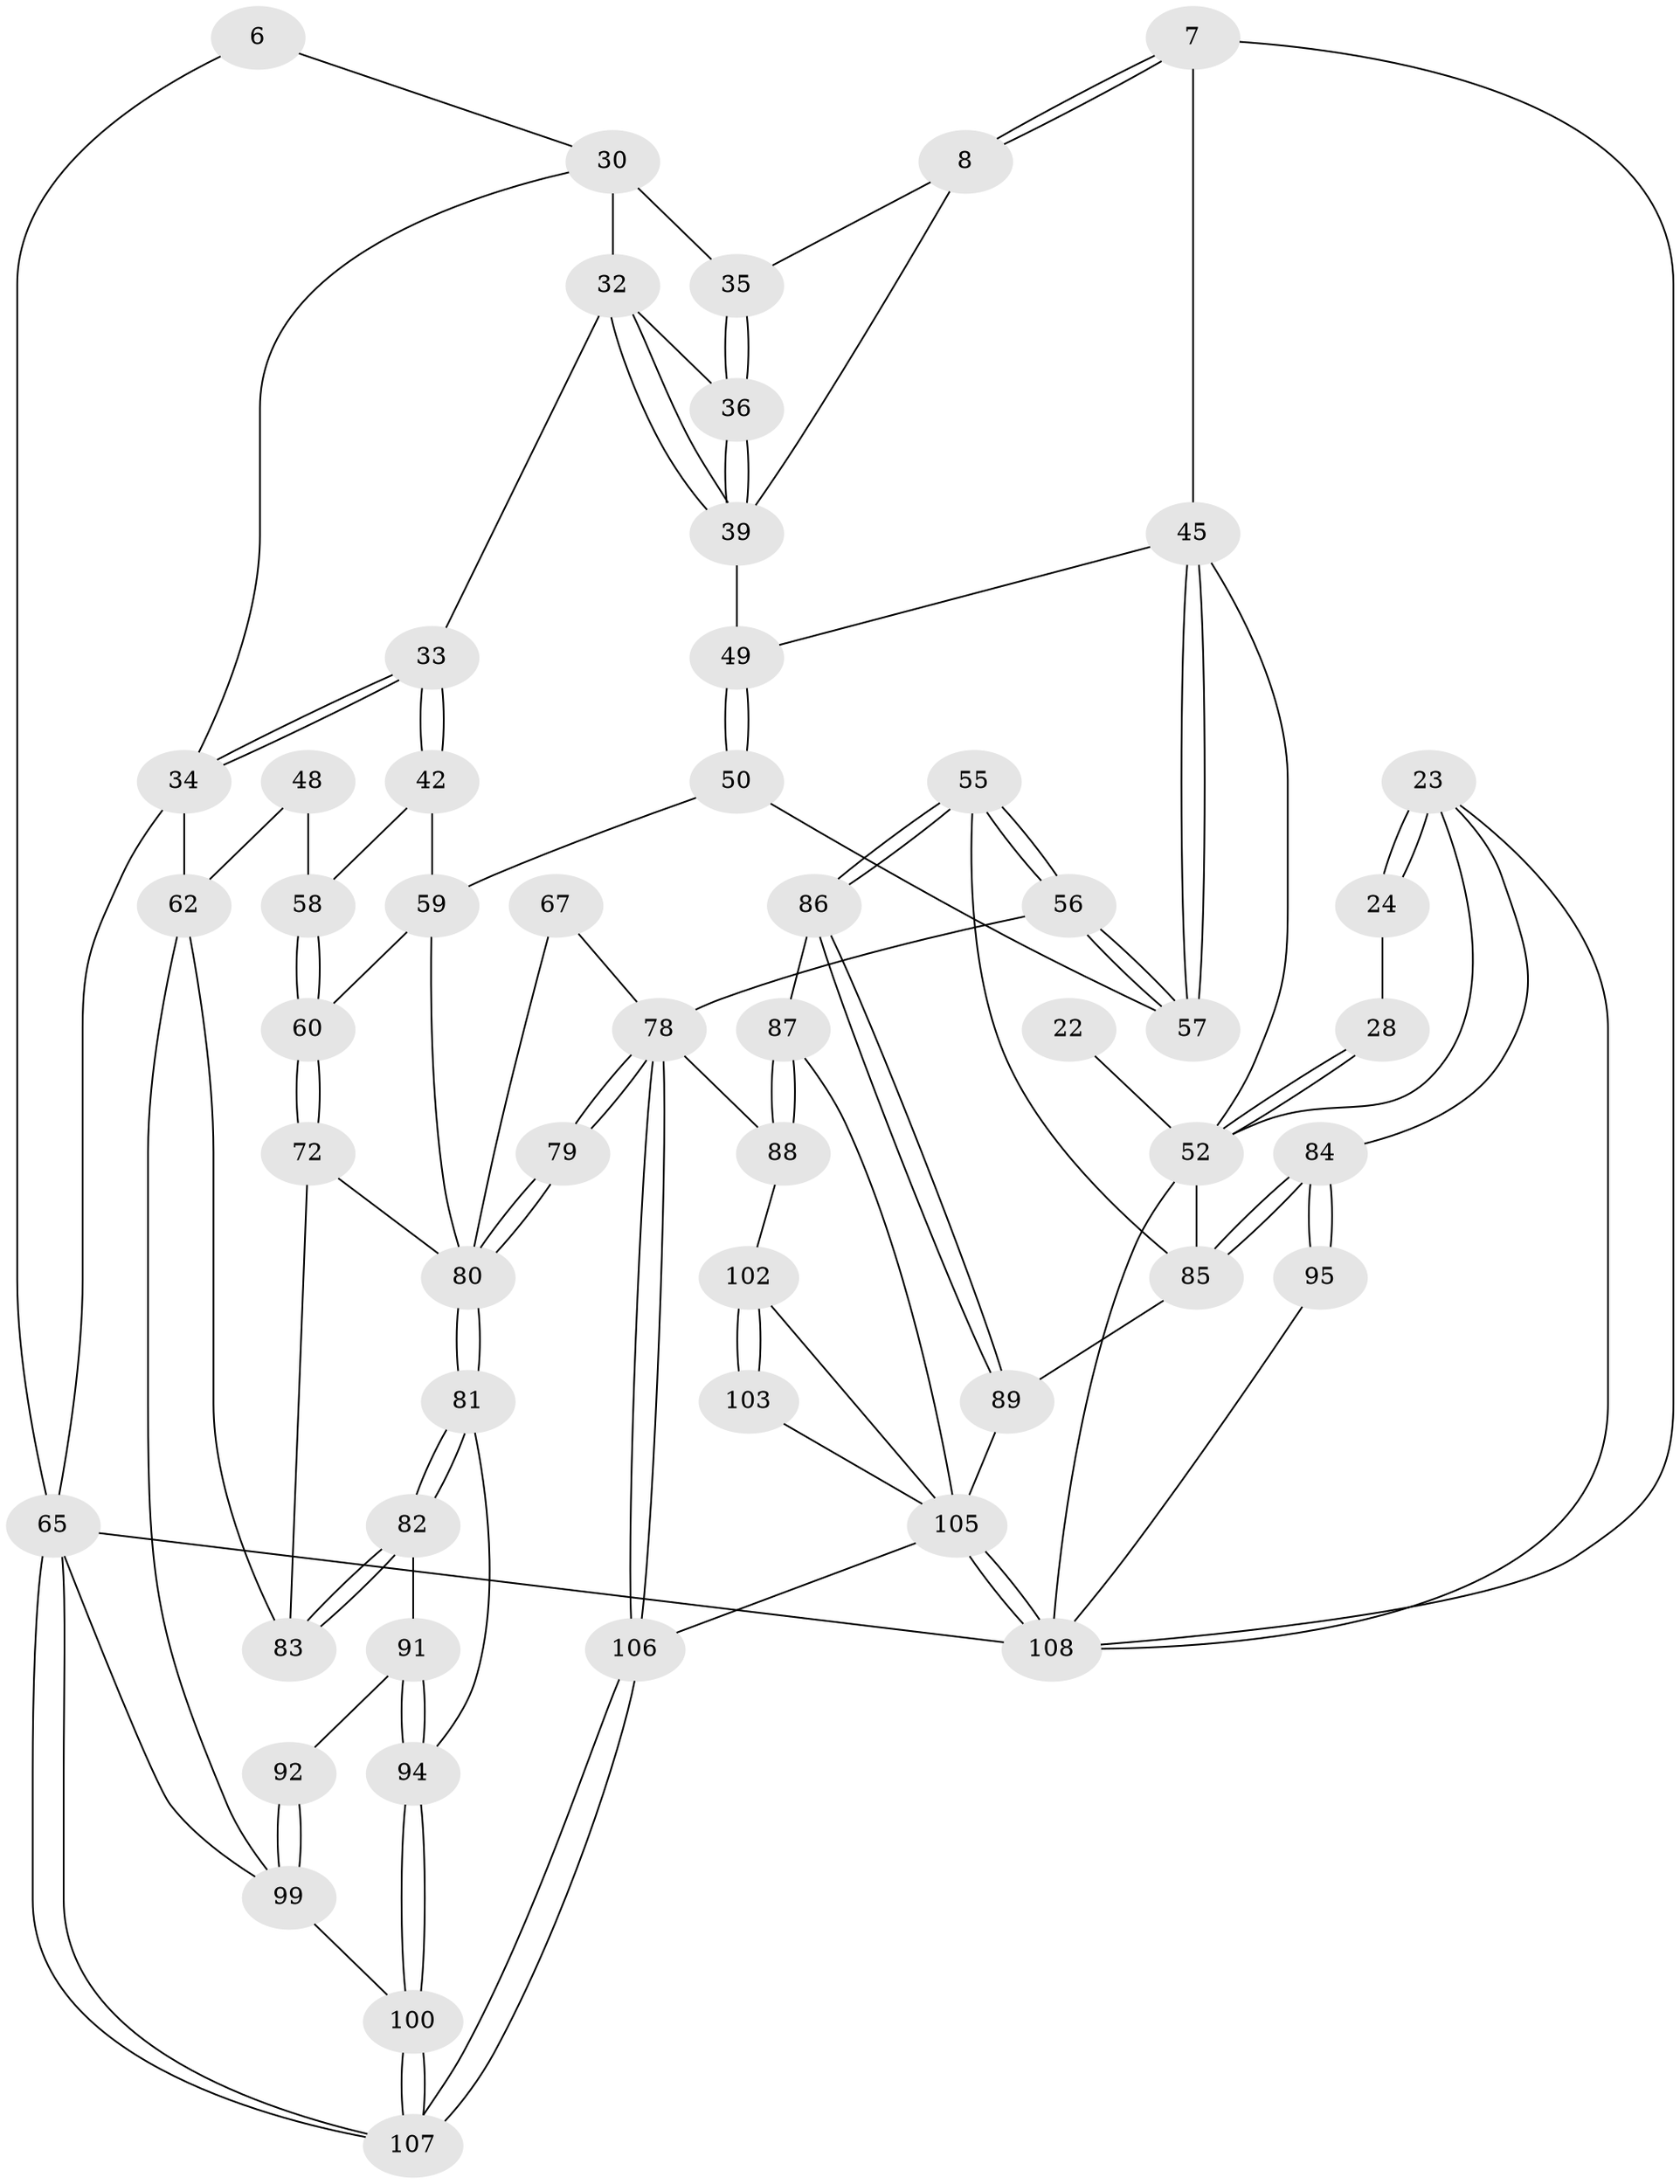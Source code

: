 // original degree distribution, {3: 0.046296296296296294, 4: 0.2037037037037037, 5: 0.5092592592592593, 6: 0.24074074074074073}
// Generated by graph-tools (version 1.1) at 2025/02/03/05/25 17:02:47]
// undirected, 54 vertices, 121 edges
graph export_dot {
graph [start="1"]
  node [color=gray90,style=filled];
  6 [pos="+0.4445409292821439+0"];
  7 [pos="+0.5468682303021201+0.2233670668374147",super="+2"];
  8 [pos="+0.5427379849996592+0.22502056854233665"];
  22 [pos="+0.8794459051554254+0.16078120601114018"];
  23 [pos="+1+0.2496959965077636",super="+20"];
  24 [pos="+1+0.2515042870132838"];
  28 [pos="+0.935712974936444+0.27925531538016374"];
  30 [pos="+0.2543836135913512+0.2058159098969542",super="+27"];
  32 [pos="+0.25487117258098396+0.27586502137320396",super="+31"];
  33 [pos="+0.23880936503891181+0.2958940429040863"];
  34 [pos="+0.14272466142668147+0.2549213051896384",super="+26"];
  35 [pos="+0.37456361546631106+0.22688221516055515",super="+9"];
  36 [pos="+0.3723025034019398+0.23605089518780406"];
  39 [pos="+0.3951264852558099+0.3272528484122831",super="+38+37"];
  42 [pos="+0.23882601908327067+0.30866957498106873"];
  45 [pos="+0.5865059429922619+0.43115362602277835",super="+16+11"];
  48 [pos="+0.08886182759882709+0.4105138831905229",super="+44"];
  49 [pos="+0.39383623317305766+0.3876829099227418",super="+46"];
  50 [pos="+0.3879340875454534+0.4051177375156638"];
  52 [pos="+0.8311973342221481+0.49261740229209644",super="+15+29+21"];
  55 [pos="+0.6783447143031146+0.5731475495781085"];
  56 [pos="+0.6365940047882684+0.5474436908580294"];
  57 [pos="+0.586501135144062+0.43718985085006806"];
  58 [pos="+0.1292198364909272+0.4491527368144769",super="+43"];
  59 [pos="+0.3542702891803047+0.44768209367252176",super="+51"];
  60 [pos="+0.13815090504017638+0.4693216365527017"];
  62 [pos="+0+0.6017455510499281",super="+47+41"];
  65 [pos="+0+1",super="+5"];
  67 [pos="+0.4428660263246942+0.5556346701566863"];
  72 [pos="+0.11876389553213396+0.5659610173770221"];
  78 [pos="+0.36951501367755046+0.8626141735186745",super="+77"];
  79 [pos="+0.34070683836063426+0.8376487601610095"];
  80 [pos="+0.2770093491667075+0.8109862178076622",super="+75+76"];
  81 [pos="+0.2127254086819466+0.8109612985215637"];
  82 [pos="+0.11323294207672056+0.7374015161136303"];
  83 [pos="+0.08974889076842588+0.7114573721157057",super="+73"];
  84 [pos="+0.9164358361004963+0.7855052801696496",super="+71"];
  85 [pos="+0.8723680458998103+0.7604177314567601",super="+54+53"];
  86 [pos="+0.6719992628966499+0.6122399891528698"];
  87 [pos="+0.6661159722010074+0.6318931126039535"];
  88 [pos="+0.5399933586621023+0.7767901263193278"];
  89 [pos="+0.8503788432762154+0.7621171732353165"];
  91 [pos="+0.06559831498489145+0.806655001905141"];
  92 [pos="+0.022433279105268395+0.8265816789083668"];
  94 [pos="+0.19135803442940982+0.8233954097556646"];
  95 [pos="+0.9073112630115839+0.84661876683027",super="+70"];
  99 [pos="+0+0.8738327955937931",super="+90"];
  100 [pos="+0.08664832707897989+0.9016338587654277"];
  102 [pos="+0.6063268674045461+0.8314601336905771",super="+101"];
  103 [pos="+0.6153001213104221+0.9624123533508471"];
  105 [pos="+0.5476625384497119+1",super="+104"];
  106 [pos="+0.3891352530935815+1"];
  107 [pos="+0.21141486261484016+1"];
  108 [pos="+0.8445363603165168+1",super="+96+69"];
  6 -- 65;
  6 -- 30;
  7 -- 8;
  7 -- 8;
  7 -- 45 [weight=2];
  7 -- 108;
  8 -- 35;
  8 -- 39;
  22 -- 52 [weight=3];
  23 -- 24 [weight=2];
  23 -- 24;
  23 -- 84;
  23 -- 108;
  23 -- 52;
  24 -- 28;
  28 -- 52 [weight=2];
  28 -- 52;
  30 -- 35 [weight=2];
  30 -- 34;
  30 -- 32;
  32 -- 33;
  32 -- 39;
  32 -- 39;
  32 -- 36;
  33 -- 34;
  33 -- 34;
  33 -- 42;
  33 -- 42;
  34 -- 62 [weight=2];
  34 -- 65;
  35 -- 36;
  35 -- 36;
  36 -- 39;
  36 -- 39;
  39 -- 49 [weight=2];
  42 -- 58;
  42 -- 59;
  45 -- 57;
  45 -- 57;
  45 -- 52;
  45 -- 49;
  48 -- 58 [weight=2];
  48 -- 62 [weight=2];
  49 -- 50;
  49 -- 50;
  50 -- 57;
  50 -- 59;
  52 -- 85;
  52 -- 108;
  55 -- 56;
  55 -- 56;
  55 -- 86;
  55 -- 86;
  55 -- 85;
  56 -- 57;
  56 -- 57;
  56 -- 78;
  58 -- 60;
  58 -- 60;
  59 -- 60;
  59 -- 80;
  60 -- 72;
  60 -- 72;
  62 -- 99;
  62 -- 83;
  65 -- 107;
  65 -- 107;
  65 -- 99;
  65 -- 108 [weight=2];
  67 -- 80 [weight=2];
  67 -- 78;
  72 -- 83;
  72 -- 80;
  78 -- 79;
  78 -- 79;
  78 -- 106;
  78 -- 106;
  78 -- 88;
  79 -- 80 [weight=2];
  79 -- 80;
  80 -- 81;
  80 -- 81;
  81 -- 82;
  81 -- 82;
  81 -- 94;
  82 -- 83;
  82 -- 83;
  82 -- 91;
  84 -- 85 [weight=2];
  84 -- 85;
  84 -- 95 [weight=2];
  84 -- 95;
  85 -- 89;
  86 -- 87;
  86 -- 89;
  86 -- 89;
  87 -- 88;
  87 -- 88;
  87 -- 105;
  88 -- 102;
  89 -- 105;
  91 -- 92;
  91 -- 94;
  91 -- 94;
  92 -- 99 [weight=2];
  92 -- 99;
  94 -- 100;
  94 -- 100;
  95 -- 108 [weight=2];
  99 -- 100;
  100 -- 107;
  100 -- 107;
  102 -- 103 [weight=2];
  102 -- 103;
  102 -- 105;
  103 -- 105;
  105 -- 106;
  105 -- 108 [weight=2];
  105 -- 108;
  106 -- 107;
  106 -- 107;
}
